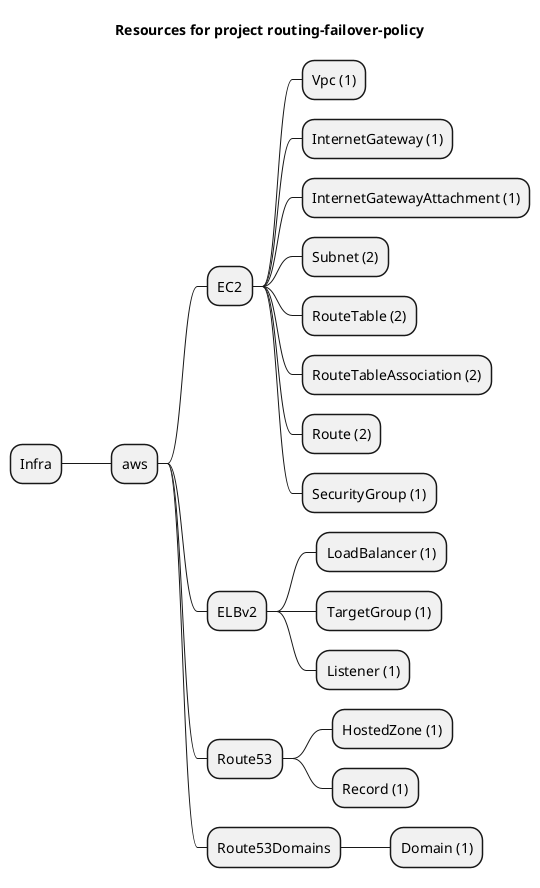 @startmindmap
title Resources for project routing-failover-policy
skinparam monochrome true
+ Infra
++ aws
+++ EC2
++++ Vpc (1)
++++ InternetGateway (1)
++++ InternetGatewayAttachment (1)
++++ Subnet (2)
++++ RouteTable (2)
++++ RouteTableAssociation (2)
++++ Route (2)
++++ SecurityGroup (1)
+++ ELBv2
++++ LoadBalancer (1)
++++ TargetGroup (1)
++++ Listener (1)
+++ Route53
++++ HostedZone (1)
++++ Record (1)
+++ Route53Domains
++++ Domain (1)
@endmindmap